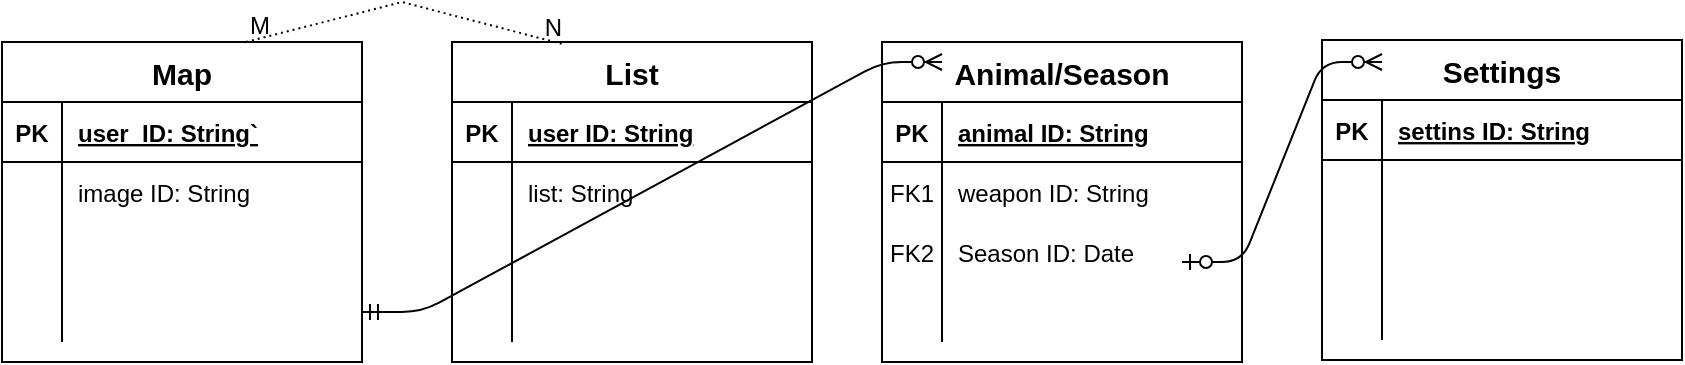 <mxfile version="14.6.13" type="device"><diagram id="uRUK42f5lgnH4vc4zi7a" name="Page-1"><mxGraphModel dx="1086" dy="806" grid="1" gridSize="10" guides="1" tooltips="1" connect="1" arrows="1" fold="1" page="1" pageScale="1" pageWidth="850" pageHeight="1100" math="0" shadow="0"><root><mxCell id="0"/><mxCell id="1" parent="0"/><mxCell id="PJwLXhOvvEvRfcBVqxcT-1" value="Map" style="shape=table;startSize=30;container=1;collapsible=1;childLayout=tableLayout;fixedRows=1;rowLines=0;fontStyle=1;align=center;resizeLast=1;fontSize=15;" vertex="1" parent="1"><mxGeometry y="100" width="180" height="160" as="geometry"/></mxCell><mxCell id="PJwLXhOvvEvRfcBVqxcT-2" value="" style="shape=partialRectangle;collapsible=0;dropTarget=0;pointerEvents=0;fillColor=none;top=0;left=0;bottom=1;right=0;points=[[0,0.5],[1,0.5]];portConstraint=eastwest;" vertex="1" parent="PJwLXhOvvEvRfcBVqxcT-1"><mxGeometry y="30" width="180" height="30" as="geometry"/></mxCell><mxCell id="PJwLXhOvvEvRfcBVqxcT-3" value="PK" style="shape=partialRectangle;connectable=0;fillColor=none;top=0;left=0;bottom=0;right=0;fontStyle=1;overflow=hidden;" vertex="1" parent="PJwLXhOvvEvRfcBVqxcT-2"><mxGeometry width="30" height="30" as="geometry"/></mxCell><mxCell id="PJwLXhOvvEvRfcBVqxcT-4" value="user_ID: String`" style="shape=partialRectangle;connectable=0;fillColor=none;top=0;left=0;bottom=0;right=0;align=left;spacingLeft=6;fontStyle=5;overflow=hidden;" vertex="1" parent="PJwLXhOvvEvRfcBVqxcT-2"><mxGeometry x="30" width="150" height="30" as="geometry"/></mxCell><mxCell id="PJwLXhOvvEvRfcBVqxcT-5" value="" style="shape=partialRectangle;collapsible=0;dropTarget=0;pointerEvents=0;fillColor=none;top=0;left=0;bottom=0;right=0;points=[[0,0.5],[1,0.5]];portConstraint=eastwest;" vertex="1" parent="PJwLXhOvvEvRfcBVqxcT-1"><mxGeometry y="60" width="180" height="30" as="geometry"/></mxCell><mxCell id="PJwLXhOvvEvRfcBVqxcT-6" value="" style="shape=partialRectangle;connectable=0;fillColor=none;top=0;left=0;bottom=0;right=0;editable=1;overflow=hidden;" vertex="1" parent="PJwLXhOvvEvRfcBVqxcT-5"><mxGeometry width="30" height="30" as="geometry"/></mxCell><mxCell id="PJwLXhOvvEvRfcBVqxcT-7" value="image ID: String" style="shape=partialRectangle;connectable=0;fillColor=none;top=0;left=0;bottom=0;right=0;align=left;spacingLeft=6;overflow=hidden;" vertex="1" parent="PJwLXhOvvEvRfcBVqxcT-5"><mxGeometry x="30" width="150" height="30" as="geometry"/></mxCell><mxCell id="PJwLXhOvvEvRfcBVqxcT-8" value="" style="shape=partialRectangle;collapsible=0;dropTarget=0;pointerEvents=0;fillColor=none;top=0;left=0;bottom=0;right=0;points=[[0,0.5],[1,0.5]];portConstraint=eastwest;" vertex="1" parent="PJwLXhOvvEvRfcBVqxcT-1"><mxGeometry y="90" width="180" height="30" as="geometry"/></mxCell><mxCell id="PJwLXhOvvEvRfcBVqxcT-9" value="" style="shape=partialRectangle;connectable=0;fillColor=none;top=0;left=0;bottom=0;right=0;editable=1;overflow=hidden;" vertex="1" parent="PJwLXhOvvEvRfcBVqxcT-8"><mxGeometry width="30" height="30" as="geometry"/></mxCell><mxCell id="PJwLXhOvvEvRfcBVqxcT-10" value="" style="shape=partialRectangle;connectable=0;fillColor=none;top=0;left=0;bottom=0;right=0;align=left;spacingLeft=6;overflow=hidden;" vertex="1" parent="PJwLXhOvvEvRfcBVqxcT-8"><mxGeometry x="30" width="150" height="30" as="geometry"/></mxCell><mxCell id="PJwLXhOvvEvRfcBVqxcT-11" value="" style="shape=partialRectangle;collapsible=0;dropTarget=0;pointerEvents=0;fillColor=none;top=0;left=0;bottom=0;right=0;points=[[0,0.5],[1,0.5]];portConstraint=eastwest;" vertex="1" parent="PJwLXhOvvEvRfcBVqxcT-1"><mxGeometry y="120" width="180" height="30" as="geometry"/></mxCell><mxCell id="PJwLXhOvvEvRfcBVqxcT-12" value="" style="shape=partialRectangle;connectable=0;fillColor=none;top=0;left=0;bottom=0;right=0;editable=1;overflow=hidden;" vertex="1" parent="PJwLXhOvvEvRfcBVqxcT-11"><mxGeometry width="30" height="30" as="geometry"/></mxCell><mxCell id="PJwLXhOvvEvRfcBVqxcT-13" value="" style="shape=partialRectangle;connectable=0;fillColor=none;top=0;left=0;bottom=0;right=0;align=left;spacingLeft=6;overflow=hidden;" vertex="1" parent="PJwLXhOvvEvRfcBVqxcT-11"><mxGeometry x="30" width="150" height="30" as="geometry"/></mxCell><mxCell id="PJwLXhOvvEvRfcBVqxcT-14" value="List" style="shape=table;startSize=30;container=1;collapsible=1;childLayout=tableLayout;fixedRows=1;rowLines=0;fontStyle=1;align=center;resizeLast=1;fontSize=15;" vertex="1" parent="1"><mxGeometry x="225" y="100" width="180" height="160" as="geometry"/></mxCell><mxCell id="PJwLXhOvvEvRfcBVqxcT-15" value="" style="shape=partialRectangle;collapsible=0;dropTarget=0;pointerEvents=0;fillColor=none;top=0;left=0;bottom=1;right=0;points=[[0,0.5],[1,0.5]];portConstraint=eastwest;" vertex="1" parent="PJwLXhOvvEvRfcBVqxcT-14"><mxGeometry y="30" width="180" height="30" as="geometry"/></mxCell><mxCell id="PJwLXhOvvEvRfcBVqxcT-16" value="PK" style="shape=partialRectangle;connectable=0;fillColor=none;top=0;left=0;bottom=0;right=0;fontStyle=1;overflow=hidden;" vertex="1" parent="PJwLXhOvvEvRfcBVqxcT-15"><mxGeometry width="30" height="30" as="geometry"/></mxCell><mxCell id="PJwLXhOvvEvRfcBVqxcT-17" value="user ID: String" style="shape=partialRectangle;connectable=0;fillColor=none;top=0;left=0;bottom=0;right=0;align=left;spacingLeft=6;fontStyle=5;overflow=hidden;" vertex="1" parent="PJwLXhOvvEvRfcBVqxcT-15"><mxGeometry x="30" width="150" height="30" as="geometry"/></mxCell><mxCell id="PJwLXhOvvEvRfcBVqxcT-18" value="" style="shape=partialRectangle;collapsible=0;dropTarget=0;pointerEvents=0;fillColor=none;top=0;left=0;bottom=0;right=0;points=[[0,0.5],[1,0.5]];portConstraint=eastwest;" vertex="1" parent="PJwLXhOvvEvRfcBVqxcT-14"><mxGeometry y="60" width="180" height="30" as="geometry"/></mxCell><mxCell id="PJwLXhOvvEvRfcBVqxcT-19" value="" style="shape=partialRectangle;connectable=0;fillColor=none;top=0;left=0;bottom=0;right=0;editable=1;overflow=hidden;" vertex="1" parent="PJwLXhOvvEvRfcBVqxcT-18"><mxGeometry width="30" height="30" as="geometry"/></mxCell><mxCell id="PJwLXhOvvEvRfcBVqxcT-20" value="list: String" style="shape=partialRectangle;connectable=0;fillColor=none;top=0;left=0;bottom=0;right=0;align=left;spacingLeft=6;overflow=hidden;" vertex="1" parent="PJwLXhOvvEvRfcBVqxcT-18"><mxGeometry x="30" width="150" height="30" as="geometry"/></mxCell><mxCell id="PJwLXhOvvEvRfcBVqxcT-21" value="" style="shape=partialRectangle;collapsible=0;dropTarget=0;pointerEvents=0;fillColor=none;top=0;left=0;bottom=0;right=0;points=[[0,0.5],[1,0.5]];portConstraint=eastwest;" vertex="1" parent="PJwLXhOvvEvRfcBVqxcT-14"><mxGeometry y="90" width="180" height="30" as="geometry"/></mxCell><mxCell id="PJwLXhOvvEvRfcBVqxcT-22" value="" style="shape=partialRectangle;connectable=0;fillColor=none;top=0;left=0;bottom=0;right=0;editable=1;overflow=hidden;" vertex="1" parent="PJwLXhOvvEvRfcBVqxcT-21"><mxGeometry width="30" height="30" as="geometry"/></mxCell><mxCell id="PJwLXhOvvEvRfcBVqxcT-23" value="" style="shape=partialRectangle;connectable=0;fillColor=none;top=0;left=0;bottom=0;right=0;align=left;spacingLeft=6;overflow=hidden;" vertex="1" parent="PJwLXhOvvEvRfcBVqxcT-21"><mxGeometry x="30" width="150" height="30" as="geometry"/></mxCell><mxCell id="PJwLXhOvvEvRfcBVqxcT-24" value="" style="shape=partialRectangle;collapsible=0;dropTarget=0;pointerEvents=0;fillColor=none;top=0;left=0;bottom=0;right=0;points=[[0,0.5],[1,0.5]];portConstraint=eastwest;" vertex="1" parent="PJwLXhOvvEvRfcBVqxcT-14"><mxGeometry y="120" width="180" height="30" as="geometry"/></mxCell><mxCell id="PJwLXhOvvEvRfcBVqxcT-25" value="" style="shape=partialRectangle;connectable=0;fillColor=none;top=0;left=0;bottom=0;right=0;editable=1;overflow=hidden;" vertex="1" parent="PJwLXhOvvEvRfcBVqxcT-24"><mxGeometry width="30" height="30" as="geometry"/></mxCell><mxCell id="PJwLXhOvvEvRfcBVqxcT-26" value="" style="shape=partialRectangle;connectable=0;fillColor=none;top=0;left=0;bottom=0;right=0;align=left;spacingLeft=6;overflow=hidden;" vertex="1" parent="PJwLXhOvvEvRfcBVqxcT-24"><mxGeometry x="30" width="150" height="30" as="geometry"/></mxCell><mxCell id="PJwLXhOvvEvRfcBVqxcT-27" value="Animal/Season" style="shape=table;startSize=30;container=1;collapsible=1;childLayout=tableLayout;fixedRows=1;rowLines=0;fontStyle=1;align=center;resizeLast=1;fontSize=15;" vertex="1" parent="1"><mxGeometry x="440" y="100" width="180" height="160" as="geometry"/></mxCell><mxCell id="PJwLXhOvvEvRfcBVqxcT-28" value="" style="shape=partialRectangle;collapsible=0;dropTarget=0;pointerEvents=0;fillColor=none;top=0;left=0;bottom=1;right=0;points=[[0,0.5],[1,0.5]];portConstraint=eastwest;" vertex="1" parent="PJwLXhOvvEvRfcBVqxcT-27"><mxGeometry y="30" width="180" height="30" as="geometry"/></mxCell><mxCell id="PJwLXhOvvEvRfcBVqxcT-29" value="PK" style="shape=partialRectangle;connectable=0;fillColor=none;top=0;left=0;bottom=0;right=0;fontStyle=1;overflow=hidden;" vertex="1" parent="PJwLXhOvvEvRfcBVqxcT-28"><mxGeometry width="30" height="30" as="geometry"/></mxCell><mxCell id="PJwLXhOvvEvRfcBVqxcT-30" value="animal ID: String" style="shape=partialRectangle;connectable=0;fillColor=none;top=0;left=0;bottom=0;right=0;align=left;spacingLeft=6;fontStyle=5;overflow=hidden;" vertex="1" parent="PJwLXhOvvEvRfcBVqxcT-28"><mxGeometry x="30" width="150" height="30" as="geometry"/></mxCell><mxCell id="PJwLXhOvvEvRfcBVqxcT-31" value="" style="shape=partialRectangle;collapsible=0;dropTarget=0;pointerEvents=0;fillColor=none;top=0;left=0;bottom=0;right=0;points=[[0,0.5],[1,0.5]];portConstraint=eastwest;" vertex="1" parent="PJwLXhOvvEvRfcBVqxcT-27"><mxGeometry y="60" width="180" height="30" as="geometry"/></mxCell><mxCell id="PJwLXhOvvEvRfcBVqxcT-32" value="FK1" style="shape=partialRectangle;connectable=0;fillColor=none;top=0;left=0;bottom=0;right=0;editable=1;overflow=hidden;" vertex="1" parent="PJwLXhOvvEvRfcBVqxcT-31"><mxGeometry width="30" height="30" as="geometry"/></mxCell><mxCell id="PJwLXhOvvEvRfcBVqxcT-33" value="weapon ID: String" style="shape=partialRectangle;connectable=0;fillColor=none;top=0;left=0;bottom=0;right=0;align=left;spacingLeft=6;overflow=hidden;" vertex="1" parent="PJwLXhOvvEvRfcBVqxcT-31"><mxGeometry x="30" width="150" height="30" as="geometry"/></mxCell><mxCell id="PJwLXhOvvEvRfcBVqxcT-34" value="" style="shape=partialRectangle;collapsible=0;dropTarget=0;pointerEvents=0;fillColor=none;top=0;left=0;bottom=0;right=0;points=[[0,0.5],[1,0.5]];portConstraint=eastwest;" vertex="1" parent="PJwLXhOvvEvRfcBVqxcT-27"><mxGeometry y="90" width="180" height="30" as="geometry"/></mxCell><mxCell id="PJwLXhOvvEvRfcBVqxcT-35" value="FK2" style="shape=partialRectangle;connectable=0;fillColor=none;top=0;left=0;bottom=0;right=0;editable=1;overflow=hidden;" vertex="1" parent="PJwLXhOvvEvRfcBVqxcT-34"><mxGeometry width="30" height="30" as="geometry"/></mxCell><mxCell id="PJwLXhOvvEvRfcBVqxcT-36" value="Season ID: Date" style="shape=partialRectangle;connectable=0;fillColor=none;top=0;left=0;bottom=0;right=0;align=left;spacingLeft=6;overflow=hidden;" vertex="1" parent="PJwLXhOvvEvRfcBVqxcT-34"><mxGeometry x="30" width="150" height="30" as="geometry"/></mxCell><mxCell id="PJwLXhOvvEvRfcBVqxcT-37" value="" style="shape=partialRectangle;collapsible=0;dropTarget=0;pointerEvents=0;fillColor=none;top=0;left=0;bottom=0;right=0;points=[[0,0.5],[1,0.5]];portConstraint=eastwest;" vertex="1" parent="PJwLXhOvvEvRfcBVqxcT-27"><mxGeometry y="120" width="180" height="30" as="geometry"/></mxCell><mxCell id="PJwLXhOvvEvRfcBVqxcT-38" value="" style="shape=partialRectangle;connectable=0;fillColor=none;top=0;left=0;bottom=0;right=0;editable=1;overflow=hidden;" vertex="1" parent="PJwLXhOvvEvRfcBVqxcT-37"><mxGeometry width="30" height="30" as="geometry"/></mxCell><mxCell id="PJwLXhOvvEvRfcBVqxcT-39" value="" style="shape=partialRectangle;connectable=0;fillColor=none;top=0;left=0;bottom=0;right=0;align=left;spacingLeft=6;overflow=hidden;" vertex="1" parent="PJwLXhOvvEvRfcBVqxcT-37"><mxGeometry x="30" width="150" height="30" as="geometry"/></mxCell><mxCell id="PJwLXhOvvEvRfcBVqxcT-40" value="Settings" style="shape=table;startSize=30;container=1;collapsible=1;childLayout=tableLayout;fixedRows=1;rowLines=0;fontStyle=1;align=center;resizeLast=1;fontSize=15;" vertex="1" parent="1"><mxGeometry x="660" y="99" width="180" height="160" as="geometry"/></mxCell><mxCell id="PJwLXhOvvEvRfcBVqxcT-41" value="" style="shape=partialRectangle;collapsible=0;dropTarget=0;pointerEvents=0;fillColor=none;top=0;left=0;bottom=1;right=0;points=[[0,0.5],[1,0.5]];portConstraint=eastwest;" vertex="1" parent="PJwLXhOvvEvRfcBVqxcT-40"><mxGeometry y="30" width="180" height="30" as="geometry"/></mxCell><mxCell id="PJwLXhOvvEvRfcBVqxcT-42" value="PK" style="shape=partialRectangle;connectable=0;fillColor=none;top=0;left=0;bottom=0;right=0;fontStyle=1;overflow=hidden;" vertex="1" parent="PJwLXhOvvEvRfcBVqxcT-41"><mxGeometry width="30" height="30" as="geometry"/></mxCell><mxCell id="PJwLXhOvvEvRfcBVqxcT-43" value="settins ID: String" style="shape=partialRectangle;connectable=0;fillColor=none;top=0;left=0;bottom=0;right=0;align=left;spacingLeft=6;fontStyle=5;overflow=hidden;" vertex="1" parent="PJwLXhOvvEvRfcBVqxcT-41"><mxGeometry x="30" width="150" height="30" as="geometry"/></mxCell><mxCell id="PJwLXhOvvEvRfcBVqxcT-44" value="" style="shape=partialRectangle;collapsible=0;dropTarget=0;pointerEvents=0;fillColor=none;top=0;left=0;bottom=0;right=0;points=[[0,0.5],[1,0.5]];portConstraint=eastwest;" vertex="1" parent="PJwLXhOvvEvRfcBVqxcT-40"><mxGeometry y="60" width="180" height="30" as="geometry"/></mxCell><mxCell id="PJwLXhOvvEvRfcBVqxcT-45" value="" style="shape=partialRectangle;connectable=0;fillColor=none;top=0;left=0;bottom=0;right=0;editable=1;overflow=hidden;" vertex="1" parent="PJwLXhOvvEvRfcBVqxcT-44"><mxGeometry width="30" height="30" as="geometry"/></mxCell><mxCell id="PJwLXhOvvEvRfcBVqxcT-46" value="" style="shape=partialRectangle;connectable=0;fillColor=none;top=0;left=0;bottom=0;right=0;align=left;spacingLeft=6;overflow=hidden;" vertex="1" parent="PJwLXhOvvEvRfcBVqxcT-44"><mxGeometry x="30" width="150" height="30" as="geometry"/></mxCell><mxCell id="PJwLXhOvvEvRfcBVqxcT-47" value="" style="shape=partialRectangle;collapsible=0;dropTarget=0;pointerEvents=0;fillColor=none;top=0;left=0;bottom=0;right=0;points=[[0,0.5],[1,0.5]];portConstraint=eastwest;" vertex="1" parent="PJwLXhOvvEvRfcBVqxcT-40"><mxGeometry y="90" width="180" height="30" as="geometry"/></mxCell><mxCell id="PJwLXhOvvEvRfcBVqxcT-48" value="" style="shape=partialRectangle;connectable=0;fillColor=none;top=0;left=0;bottom=0;right=0;editable=1;overflow=hidden;" vertex="1" parent="PJwLXhOvvEvRfcBVqxcT-47"><mxGeometry width="30" height="30" as="geometry"/></mxCell><mxCell id="PJwLXhOvvEvRfcBVqxcT-49" value="" style="shape=partialRectangle;connectable=0;fillColor=none;top=0;left=0;bottom=0;right=0;align=left;spacingLeft=6;overflow=hidden;" vertex="1" parent="PJwLXhOvvEvRfcBVqxcT-47"><mxGeometry x="30" width="150" height="30" as="geometry"/></mxCell><mxCell id="PJwLXhOvvEvRfcBVqxcT-50" value="" style="shape=partialRectangle;collapsible=0;dropTarget=0;pointerEvents=0;fillColor=none;top=0;left=0;bottom=0;right=0;points=[[0,0.5],[1,0.5]];portConstraint=eastwest;" vertex="1" parent="PJwLXhOvvEvRfcBVqxcT-40"><mxGeometry y="120" width="180" height="30" as="geometry"/></mxCell><mxCell id="PJwLXhOvvEvRfcBVqxcT-51" value="" style="shape=partialRectangle;connectable=0;fillColor=none;top=0;left=0;bottom=0;right=0;editable=1;overflow=hidden;" vertex="1" parent="PJwLXhOvvEvRfcBVqxcT-50"><mxGeometry width="30" height="30" as="geometry"/></mxCell><mxCell id="PJwLXhOvvEvRfcBVqxcT-52" value="" style="shape=partialRectangle;connectable=0;fillColor=none;top=0;left=0;bottom=0;right=0;align=left;spacingLeft=6;overflow=hidden;" vertex="1" parent="PJwLXhOvvEvRfcBVqxcT-50"><mxGeometry x="30" width="150" height="30" as="geometry"/></mxCell><mxCell id="PJwLXhOvvEvRfcBVqxcT-53" value="" style="endArrow=none;html=1;rounded=0;dashed=1;dashPattern=1 2;fontSize=15;entryX=0.306;entryY=0.006;entryDx=0;entryDy=0;entryPerimeter=0;exitX=0.678;exitY=0;exitDx=0;exitDy=0;exitPerimeter=0;" edge="1" parent="1" source="PJwLXhOvvEvRfcBVqxcT-1" target="PJwLXhOvvEvRfcBVqxcT-14"><mxGeometry relative="1" as="geometry"><mxPoint x="120" y="80" as="sourcePoint"/><mxPoint x="280" y="80" as="targetPoint"/><Array as="points"><mxPoint x="200" y="80"/></Array></mxGeometry></mxCell><mxCell id="PJwLXhOvvEvRfcBVqxcT-54" value="M" style="resizable=0;html=1;align=left;verticalAlign=bottom;" connectable="0" vertex="1" parent="PJwLXhOvvEvRfcBVqxcT-53"><mxGeometry x="-1" relative="1" as="geometry"/></mxCell><mxCell id="PJwLXhOvvEvRfcBVqxcT-55" value="N" style="resizable=0;html=1;align=right;verticalAlign=bottom;" connectable="0" vertex="1" parent="PJwLXhOvvEvRfcBVqxcT-53"><mxGeometry x="1" relative="1" as="geometry"/></mxCell><mxCell id="PJwLXhOvvEvRfcBVqxcT-56" value="" style="edgeStyle=entityRelationEdgeStyle;fontSize=12;html=1;endArrow=ERzeroToMany;startArrow=ERzeroToOne;" edge="1" parent="1"><mxGeometry width="100" height="100" relative="1" as="geometry"><mxPoint x="590" y="210" as="sourcePoint"/><mxPoint x="690" y="110" as="targetPoint"/></mxGeometry></mxCell><mxCell id="PJwLXhOvvEvRfcBVqxcT-57" value="" style="edgeStyle=entityRelationEdgeStyle;fontSize=12;html=1;endArrow=ERzeroToMany;startArrow=ERmandOne;exitX=1;exitY=0.5;exitDx=0;exitDy=0;" edge="1" parent="1" source="PJwLXhOvvEvRfcBVqxcT-11"><mxGeometry width="100" height="100" relative="1" as="geometry"><mxPoint x="370" y="210" as="sourcePoint"/><mxPoint x="470" y="110" as="targetPoint"/></mxGeometry></mxCell></root></mxGraphModel></diagram></mxfile>